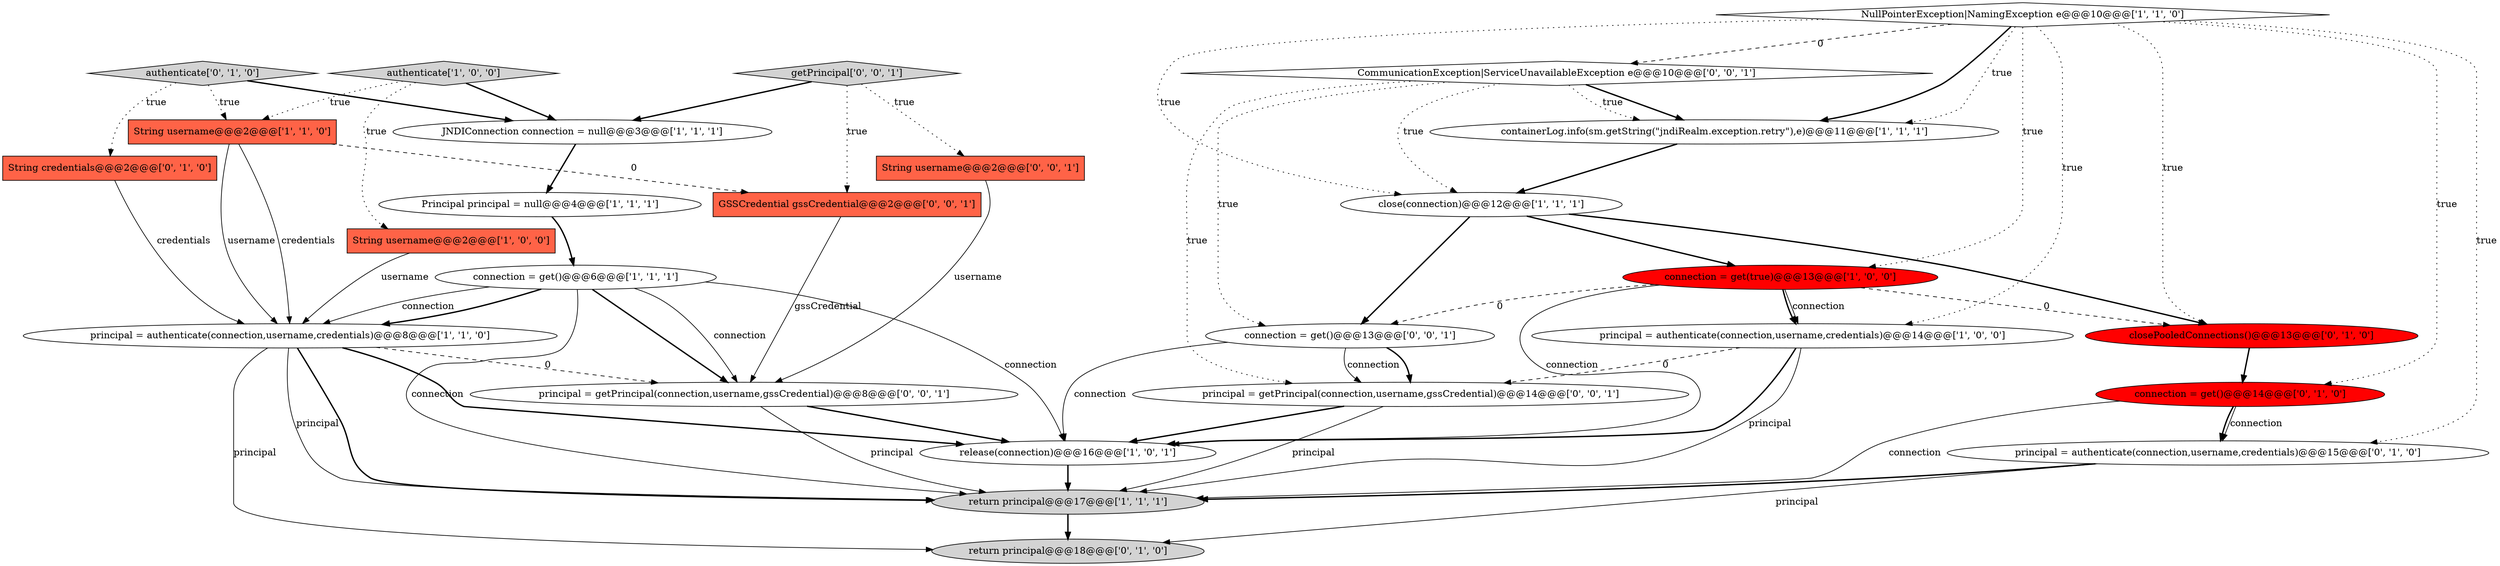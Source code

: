 digraph {
21 [style = filled, label = "CommunicationException|ServiceUnavailableException e@@@10@@@['0', '0', '1']", fillcolor = white, shape = diamond image = "AAA0AAABBB3BBB"];
4 [style = filled, label = "NullPointerException|NamingException e@@@10@@@['1', '1', '0']", fillcolor = white, shape = diamond image = "AAA0AAABBB1BBB"];
0 [style = filled, label = "principal = authenticate(connection,username,credentials)@@@14@@@['1', '0', '0']", fillcolor = white, shape = ellipse image = "AAA0AAABBB1BBB"];
7 [style = filled, label = "principal = authenticate(connection,username,credentials)@@@8@@@['1', '1', '0']", fillcolor = white, shape = ellipse image = "AAA0AAABBB1BBB"];
23 [style = filled, label = "principal = getPrincipal(connection,username,gssCredential)@@@8@@@['0', '0', '1']", fillcolor = white, shape = ellipse image = "AAA0AAABBB3BBB"];
12 [style = filled, label = "close(connection)@@@12@@@['1', '1', '1']", fillcolor = white, shape = ellipse image = "AAA0AAABBB1BBB"];
13 [style = filled, label = "String username@@@2@@@['1', '1', '0']", fillcolor = tomato, shape = box image = "AAA0AAABBB1BBB"];
26 [style = filled, label = "GSSCredential gssCredential@@@2@@@['0', '0', '1']", fillcolor = tomato, shape = box image = "AAA0AAABBB3BBB"];
1 [style = filled, label = "release(connection)@@@16@@@['1', '0', '1']", fillcolor = white, shape = ellipse image = "AAA0AAABBB1BBB"];
3 [style = filled, label = "Principal principal = null@@@4@@@['1', '1', '1']", fillcolor = white, shape = ellipse image = "AAA0AAABBB1BBB"];
15 [style = filled, label = "return principal@@@18@@@['0', '1', '0']", fillcolor = lightgray, shape = ellipse image = "AAA0AAABBB2BBB"];
9 [style = filled, label = "connection = get(true)@@@13@@@['1', '0', '0']", fillcolor = red, shape = ellipse image = "AAA1AAABBB1BBB"];
8 [style = filled, label = "JNDIConnection connection = null@@@3@@@['1', '1', '1']", fillcolor = white, shape = ellipse image = "AAA0AAABBB1BBB"];
16 [style = filled, label = "authenticate['0', '1', '0']", fillcolor = lightgray, shape = diamond image = "AAA0AAABBB2BBB"];
22 [style = filled, label = "getPrincipal['0', '0', '1']", fillcolor = lightgray, shape = diamond image = "AAA0AAABBB3BBB"];
20 [style = filled, label = "String username@@@2@@@['0', '0', '1']", fillcolor = tomato, shape = box image = "AAA0AAABBB3BBB"];
18 [style = filled, label = "String credentials@@@2@@@['0', '1', '0']", fillcolor = tomato, shape = box image = "AAA0AAABBB2BBB"];
25 [style = filled, label = "principal = getPrincipal(connection,username,gssCredential)@@@14@@@['0', '0', '1']", fillcolor = white, shape = ellipse image = "AAA0AAABBB3BBB"];
14 [style = filled, label = "connection = get()@@@14@@@['0', '1', '0']", fillcolor = red, shape = ellipse image = "AAA1AAABBB2BBB"];
5 [style = filled, label = "return principal@@@17@@@['1', '1', '1']", fillcolor = lightgray, shape = ellipse image = "AAA0AAABBB1BBB"];
11 [style = filled, label = "String username@@@2@@@['1', '0', '0']", fillcolor = tomato, shape = box image = "AAA0AAABBB1BBB"];
17 [style = filled, label = "closePooledConnections()@@@13@@@['0', '1', '0']", fillcolor = red, shape = ellipse image = "AAA1AAABBB2BBB"];
19 [style = filled, label = "principal = authenticate(connection,username,credentials)@@@15@@@['0', '1', '0']", fillcolor = white, shape = ellipse image = "AAA0AAABBB2BBB"];
2 [style = filled, label = "authenticate['1', '0', '0']", fillcolor = lightgray, shape = diamond image = "AAA0AAABBB1BBB"];
24 [style = filled, label = "connection = get()@@@13@@@['0', '0', '1']", fillcolor = white, shape = ellipse image = "AAA0AAABBB3BBB"];
6 [style = filled, label = "containerLog.info(sm.getString(\"jndiRealm.exception.retry\"),e)@@@11@@@['1', '1', '1']", fillcolor = white, shape = ellipse image = "AAA0AAABBB1BBB"];
10 [style = filled, label = "connection = get()@@@6@@@['1', '1', '1']", fillcolor = white, shape = ellipse image = "AAA0AAABBB1BBB"];
14->19 [style = solid, label="connection"];
1->5 [style = bold, label=""];
4->6 [style = dotted, label="true"];
26->23 [style = solid, label="gssCredential"];
21->12 [style = dotted, label="true"];
13->7 [style = solid, label="username"];
25->5 [style = solid, label="principal"];
25->1 [style = bold, label=""];
7->1 [style = bold, label=""];
11->7 [style = solid, label="username"];
7->23 [style = dashed, label="0"];
9->0 [style = bold, label=""];
16->8 [style = bold, label=""];
21->6 [style = bold, label=""];
16->13 [style = dotted, label="true"];
4->6 [style = bold, label=""];
16->18 [style = dotted, label="true"];
9->24 [style = dashed, label="0"];
10->23 [style = solid, label="connection"];
4->0 [style = dotted, label="true"];
8->3 [style = bold, label=""];
10->5 [style = solid, label="connection"];
12->17 [style = bold, label=""];
9->1 [style = solid, label="connection"];
5->15 [style = bold, label=""];
20->23 [style = solid, label="username"];
14->19 [style = bold, label=""];
12->24 [style = bold, label=""];
4->14 [style = dotted, label="true"];
12->9 [style = bold, label=""];
4->21 [style = dashed, label="0"];
10->7 [style = bold, label=""];
10->7 [style = solid, label="connection"];
13->26 [style = dashed, label="0"];
7->5 [style = solid, label="principal"];
19->15 [style = solid, label="principal"];
2->11 [style = dotted, label="true"];
22->8 [style = bold, label=""];
21->25 [style = dotted, label="true"];
7->15 [style = solid, label="principal"];
3->10 [style = bold, label=""];
19->5 [style = bold, label=""];
7->5 [style = bold, label=""];
23->5 [style = solid, label="principal"];
22->20 [style = dotted, label="true"];
0->25 [style = dashed, label="0"];
21->24 [style = dotted, label="true"];
22->26 [style = dotted, label="true"];
17->14 [style = bold, label=""];
10->23 [style = bold, label=""];
13->7 [style = solid, label="credentials"];
0->1 [style = bold, label=""];
24->25 [style = bold, label=""];
9->17 [style = dashed, label="0"];
24->1 [style = solid, label="connection"];
14->5 [style = solid, label="connection"];
23->1 [style = bold, label=""];
9->0 [style = solid, label="connection"];
0->5 [style = solid, label="principal"];
24->25 [style = solid, label="connection"];
4->9 [style = dotted, label="true"];
4->12 [style = dotted, label="true"];
18->7 [style = solid, label="credentials"];
10->1 [style = solid, label="connection"];
4->17 [style = dotted, label="true"];
2->13 [style = dotted, label="true"];
2->8 [style = bold, label=""];
4->19 [style = dotted, label="true"];
21->6 [style = dotted, label="true"];
6->12 [style = bold, label=""];
}
